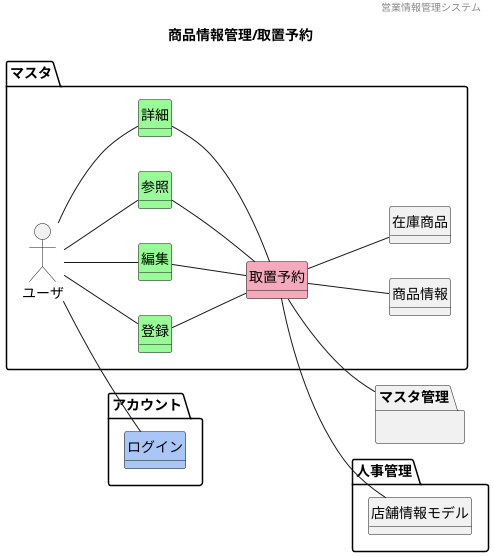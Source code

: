 @startuml images/商品情報管理/取置予約
' ヘッダー
header 営業情報管理システム
' タイトル
title 商品情報管理/取置予約
' 
hide circle
' 
hide method
left to right direction

package "アカウント"{
    class "ログイン" #A9C6F6
}

package "マスタ" {
    'ユーザや外部システム
    mix_actor "ユーザ"
    class "登録" #98fb98
    class "編集" #98fb98
    class "参照" #98fb98
    class "詳細" #98fb98
    class "取置予約" #F5A9BC
    class "商品情報" 
    class "在庫商品" 
}
    package 人事管理{
        class "店舗情報モデル" 
    }
    package "マスタ管理"{
        }


    ' class "" #F5A9BC
    ' class "" #ffd700

    'モデル同士の関係
    ユーザ -- 参照
    ユーザ -- 登録
    ユーザ -- 編集
    ユーザ -- 詳細
    ユーザ -- ログイン
    参照 -- 取置予約
    登録 -- 取置予約
    編集 -- 取置予約
    詳細 -- 取置予約
    取置予約 -- 商品情報
    取置予約-- 在庫商品
    取置予約 -down- 店舗情報モデル
    取置予約-down- マスタ管理

    'ドメインクラスの属性




@enduml